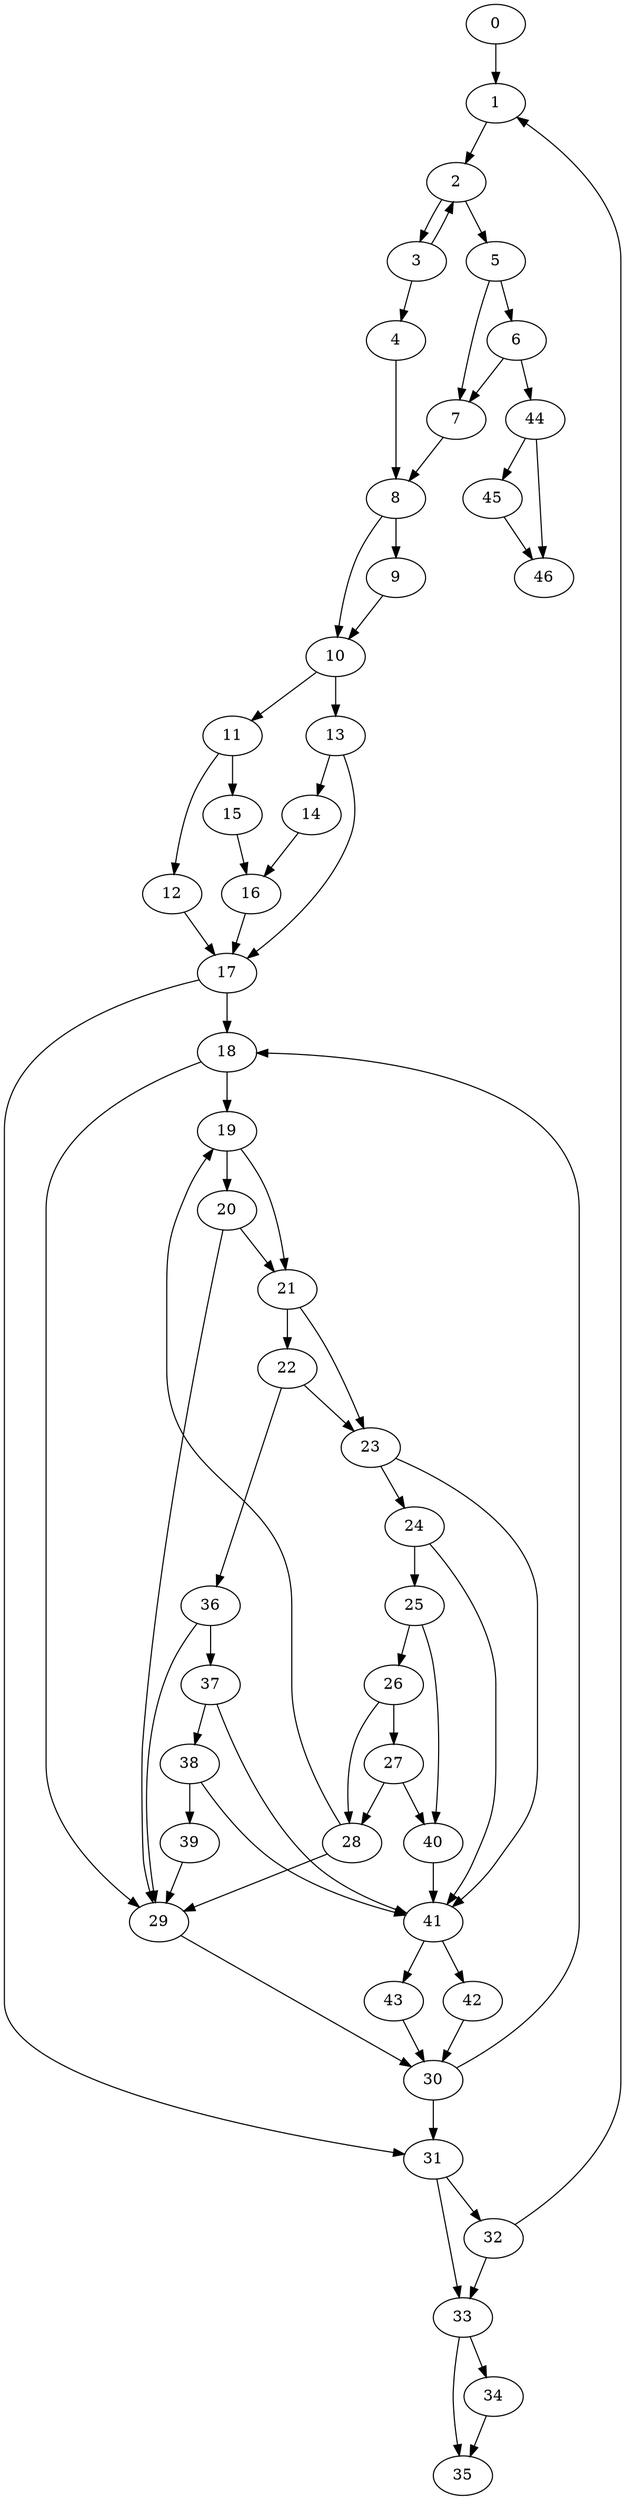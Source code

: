 digraph {
	0
	1
	2
	3
	4
	5
	6
	7
	8
	9
	10
	11
	12
	13
	14
	15
	16
	17
	18
	19
	20
	21
	22
	23
	24
	25
	26
	27
	28
	29
	30
	31
	32
	33
	34
	35
	36
	37
	38
	39
	40
	41
	42
	43
	44
	45
	46
	11 -> 15
	26 -> 27
	17 -> 31
	30 -> 31
	36 -> 37
	24 -> 25
	25 -> 26
	33 -> 35
	34 -> 35
	41 -> 43
	6 -> 7
	5 -> 7
	8 -> 10
	9 -> 10
	14 -> 16
	15 -> 16
	13 -> 17
	16 -> 17
	12 -> 17
	44 -> 46
	45 -> 46
	38 -> 39
	10 -> 11
	26 -> 28
	27 -> 28
	37 -> 38
	0 -> 1
	32 -> 1
	21 -> 23
	22 -> 23
	18 -> 29
	20 -> 29
	28 -> 29
	36 -> 29
	39 -> 29
	33 -> 34
	31 -> 32
	5 -> 6
	4 -> 8
	7 -> 8
	10 -> 13
	23 -> 24
	22 -> 36
	3 -> 4
	17 -> 18
	30 -> 18
	21 -> 22
	31 -> 33
	32 -> 33
	18 -> 19
	28 -> 19
	19 -> 21
	20 -> 21
	6 -> 44
	1 -> 2
	3 -> 2
	2 -> 5
	8 -> 9
	11 -> 12
	25 -> 40
	27 -> 40
	23 -> 41
	24 -> 41
	37 -> 41
	38 -> 41
	40 -> 41
	41 -> 42
	44 -> 45
	2 -> 3
	13 -> 14
	19 -> 20
	29 -> 30
	42 -> 30
	43 -> 30
}

